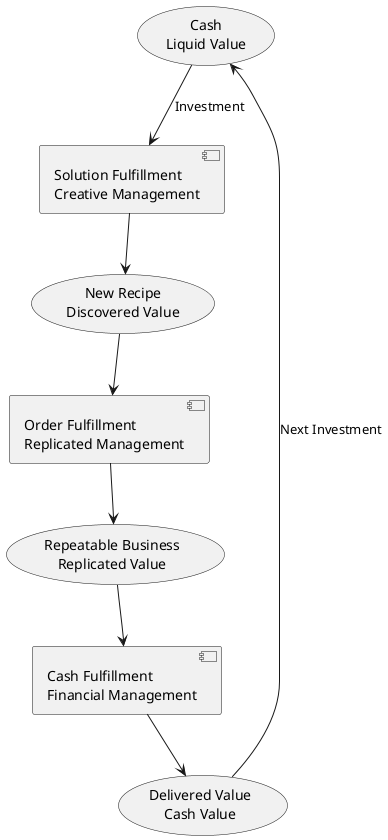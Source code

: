 @startuml

(Cash) as "Cash\nLiquid Value"

component SolutionFulfillment [
    Solution Fulfillment
    Creative Management
]

(New Recipe\nDiscovered Value) as NewRecipe

component OrderFulfillment [
    Order Fulfillment
    Replicated Management
]

(Repeatable Business\nReplicated Value) as RepeatableBusiness

component CashFulfillment [
    Cash Fulfillment
    Financial Management
]

(Delivered Value\nCash Value) as DeliveredValue

Cash --> SolutionFulfillment : Investment
SolutionFulfillment --> NewRecipe
NewRecipe --> OrderFulfillment
OrderFulfillment --> RepeatableBusiness
RepeatableBusiness --> CashFulfillment
CashFulfillment --> DeliveredValue
DeliveredValue --> Cash : Next Investment

@enduml